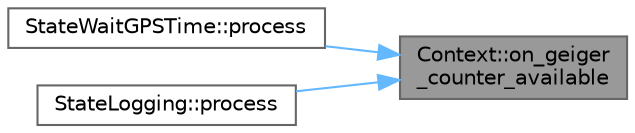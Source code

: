 digraph "Context::on_geiger_counter_available"
{
 // LATEX_PDF_SIZE
  bgcolor="transparent";
  edge [fontname=Helvetica,fontsize=10,labelfontname=Helvetica,labelfontsize=10];
  node [fontname=Helvetica,fontsize=10,shape=box,height=0.2,width=0.4];
  rankdir="RL";
  Node1 [id="Node000001",label="Context::on_geiger\l_counter_available",height=0.2,width=0.4,color="gray40", fillcolor="grey60", style="filled", fontcolor="black",tooltip=" "];
  Node1 -> Node2 [id="edge3_Node000001_Node000002",dir="back",color="steelblue1",style="solid",tooltip=" "];
  Node2 [id="Node000002",label="StateWaitGPSTime::process",height=0.2,width=0.4,color="grey40", fillcolor="white", style="filled",URL="$class_state_wait_g_p_s_time.html#a6953188f692b1a2d0e8d6ab42f6b7685",tooltip=" "];
  Node1 -> Node3 [id="edge4_Node000001_Node000003",dir="back",color="steelblue1",style="solid",tooltip=" "];
  Node3 [id="Node000003",label="StateLogging::process",height=0.2,width=0.4,color="grey40", fillcolor="white", style="filled",URL="$class_state_logging.html#a5faae5932def9ccdde10205947ee931f",tooltip=" "];
}
